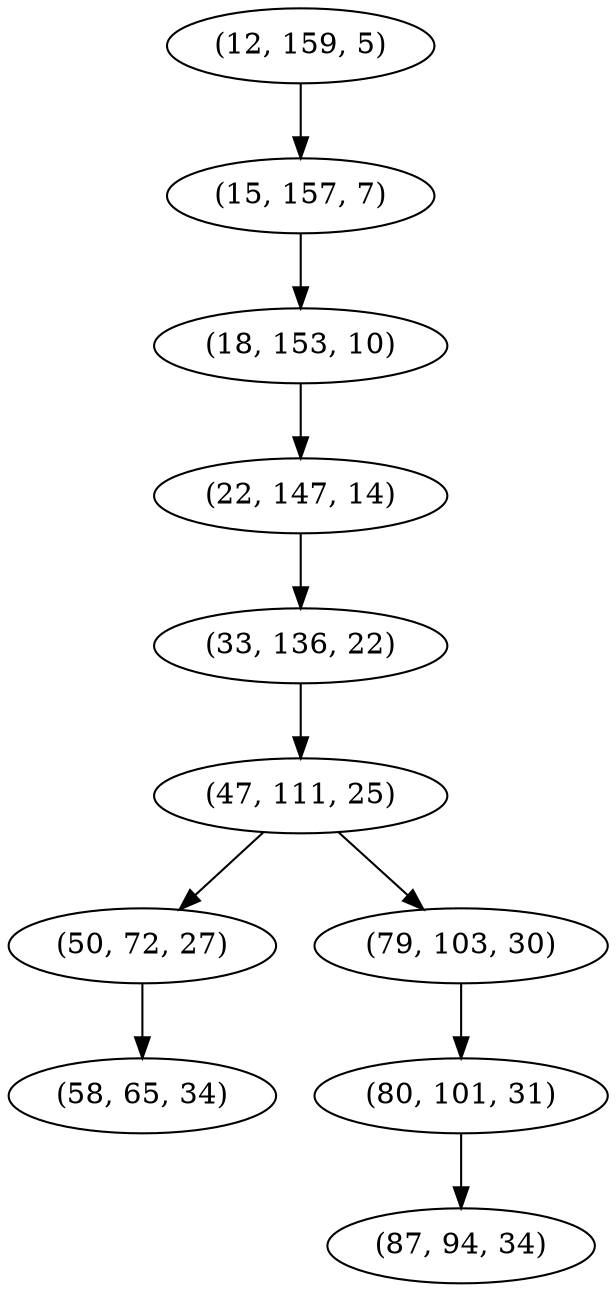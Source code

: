 digraph tree {
    "(12, 159, 5)";
    "(15, 157, 7)";
    "(18, 153, 10)";
    "(22, 147, 14)";
    "(33, 136, 22)";
    "(47, 111, 25)";
    "(50, 72, 27)";
    "(58, 65, 34)";
    "(79, 103, 30)";
    "(80, 101, 31)";
    "(87, 94, 34)";
    "(12, 159, 5)" -> "(15, 157, 7)";
    "(15, 157, 7)" -> "(18, 153, 10)";
    "(18, 153, 10)" -> "(22, 147, 14)";
    "(22, 147, 14)" -> "(33, 136, 22)";
    "(33, 136, 22)" -> "(47, 111, 25)";
    "(47, 111, 25)" -> "(50, 72, 27)";
    "(47, 111, 25)" -> "(79, 103, 30)";
    "(50, 72, 27)" -> "(58, 65, 34)";
    "(79, 103, 30)" -> "(80, 101, 31)";
    "(80, 101, 31)" -> "(87, 94, 34)";
}
